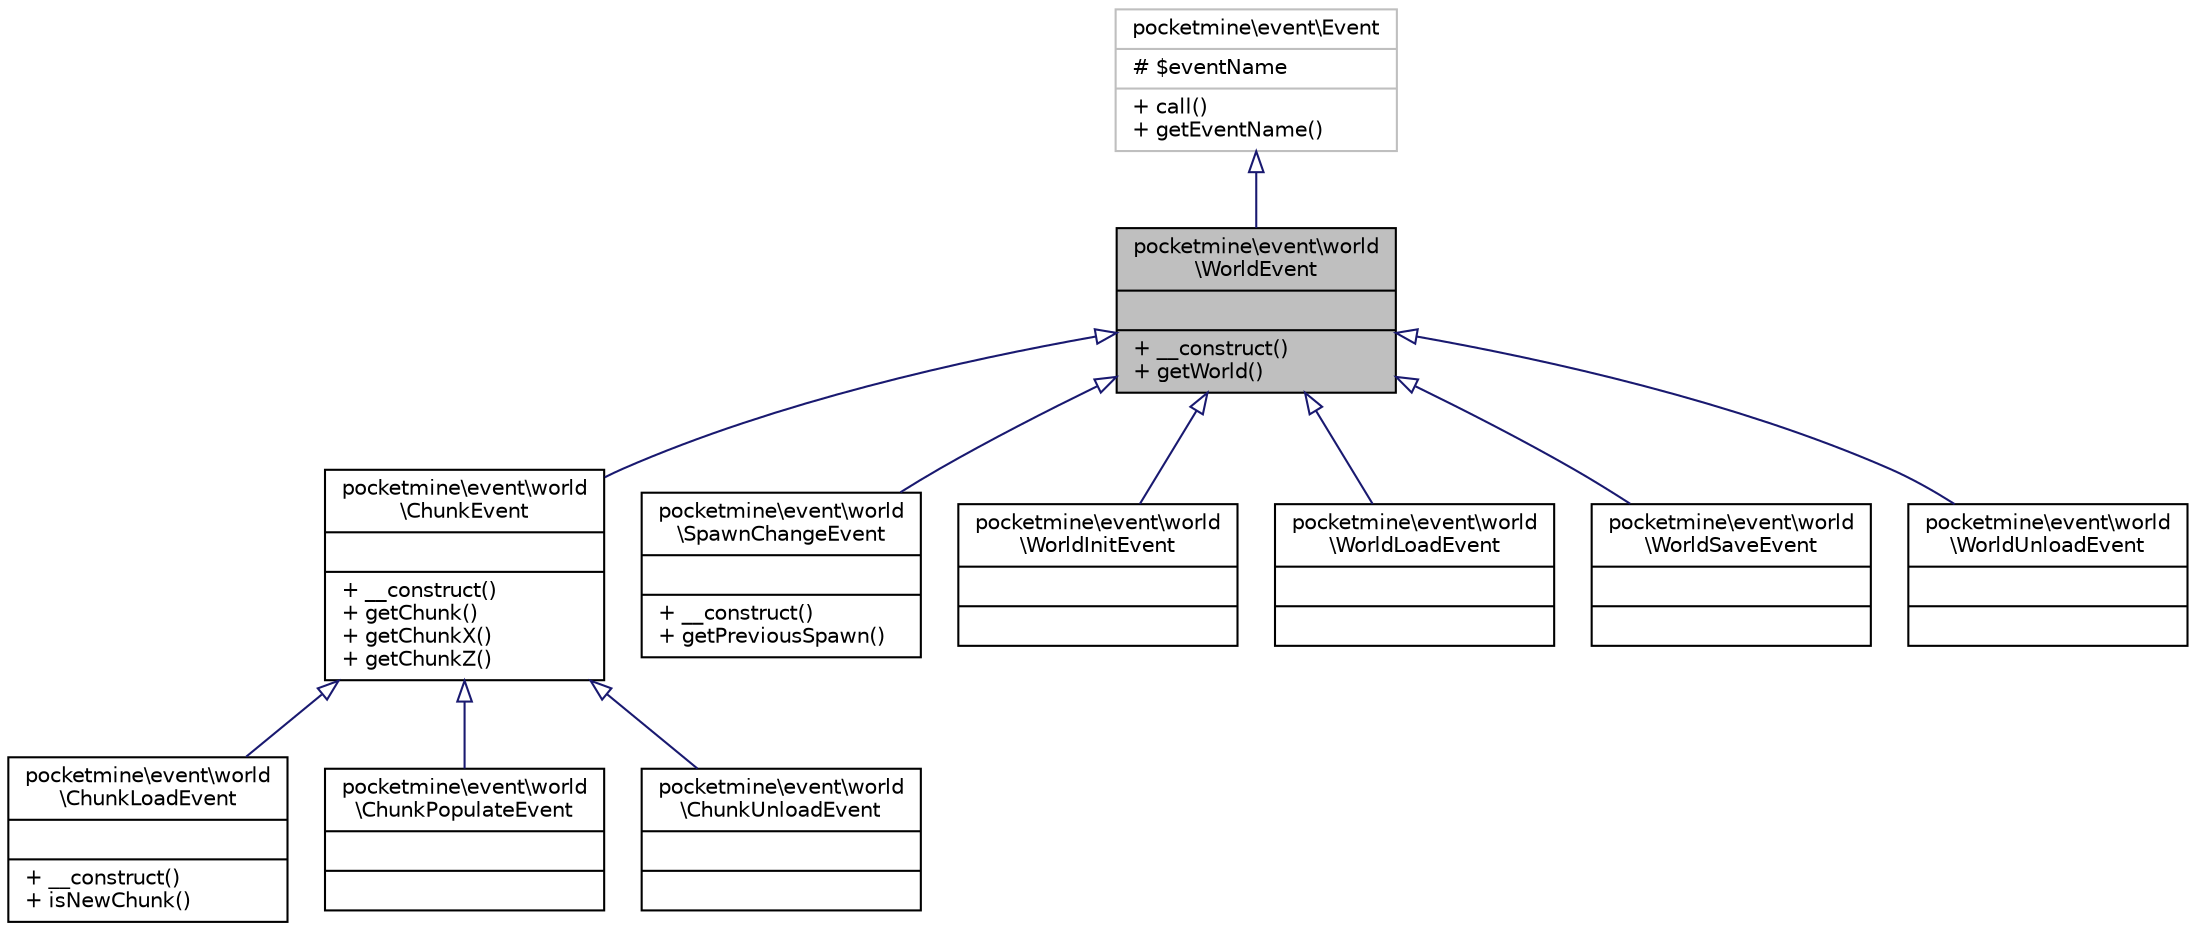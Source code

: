 digraph "pocketmine\event\world\WorldEvent"
{
 // INTERACTIVE_SVG=YES
 // LATEX_PDF_SIZE
  edge [fontname="Helvetica",fontsize="10",labelfontname="Helvetica",labelfontsize="10"];
  node [fontname="Helvetica",fontsize="10",shape=record];
  Node1 [label="{pocketmine\\event\\world\l\\WorldEvent\n||+ __construct()\l+ getWorld()\l}",height=0.2,width=0.4,color="black", fillcolor="grey75", style="filled", fontcolor="black",tooltip=" "];
  Node2 -> Node1 [dir="back",color="midnightblue",fontsize="10",style="solid",arrowtail="onormal",fontname="Helvetica"];
  Node2 [label="{pocketmine\\event\\Event\n|# $eventName\l|+ call()\l+ getEventName()\l}",height=0.2,width=0.4,color="grey75", fillcolor="white", style="filled",URL="$d1/d2f/classpocketmine_1_1event_1_1_event.html",tooltip=" "];
  Node1 -> Node3 [dir="back",color="midnightblue",fontsize="10",style="solid",arrowtail="onormal",fontname="Helvetica"];
  Node3 [label="{pocketmine\\event\\world\l\\ChunkEvent\n||+ __construct()\l+ getChunk()\l+ getChunkX()\l+ getChunkZ()\l}",height=0.2,width=0.4,color="black", fillcolor="white", style="filled",URL="$dd/d06/classpocketmine_1_1event_1_1world_1_1_chunk_event.html",tooltip=" "];
  Node3 -> Node4 [dir="back",color="midnightblue",fontsize="10",style="solid",arrowtail="onormal",fontname="Helvetica"];
  Node4 [label="{pocketmine\\event\\world\l\\ChunkLoadEvent\n||+ __construct()\l+ isNewChunk()\l}",height=0.2,width=0.4,color="black", fillcolor="white", style="filled",URL="$dd/df4/classpocketmine_1_1event_1_1world_1_1_chunk_load_event.html",tooltip=" "];
  Node3 -> Node5 [dir="back",color="midnightblue",fontsize="10",style="solid",arrowtail="onormal",fontname="Helvetica"];
  Node5 [label="{pocketmine\\event\\world\l\\ChunkPopulateEvent\n||}",height=0.2,width=0.4,color="black", fillcolor="white", style="filled",URL="$dd/d9c/classpocketmine_1_1event_1_1world_1_1_chunk_populate_event.html",tooltip=" "];
  Node3 -> Node6 [dir="back",color="midnightblue",fontsize="10",style="solid",arrowtail="onormal",fontname="Helvetica"];
  Node6 [label="{pocketmine\\event\\world\l\\ChunkUnloadEvent\n||}",height=0.2,width=0.4,color="black", fillcolor="white", style="filled",URL="$d1/df4/classpocketmine_1_1event_1_1world_1_1_chunk_unload_event.html",tooltip=" "];
  Node1 -> Node7 [dir="back",color="midnightblue",fontsize="10",style="solid",arrowtail="onormal",fontname="Helvetica"];
  Node7 [label="{pocketmine\\event\\world\l\\SpawnChangeEvent\n||+ __construct()\l+ getPreviousSpawn()\l}",height=0.2,width=0.4,color="black", fillcolor="white", style="filled",URL="$d3/d42/classpocketmine_1_1event_1_1world_1_1_spawn_change_event.html",tooltip=" "];
  Node1 -> Node8 [dir="back",color="midnightblue",fontsize="10",style="solid",arrowtail="onormal",fontname="Helvetica"];
  Node8 [label="{pocketmine\\event\\world\l\\WorldInitEvent\n||}",height=0.2,width=0.4,color="black", fillcolor="white", style="filled",URL="$da/d9d/classpocketmine_1_1event_1_1world_1_1_world_init_event.html",tooltip=" "];
  Node1 -> Node9 [dir="back",color="midnightblue",fontsize="10",style="solid",arrowtail="onormal",fontname="Helvetica"];
  Node9 [label="{pocketmine\\event\\world\l\\WorldLoadEvent\n||}",height=0.2,width=0.4,color="black", fillcolor="white", style="filled",URL="$dc/d09/classpocketmine_1_1event_1_1world_1_1_world_load_event.html",tooltip=" "];
  Node1 -> Node10 [dir="back",color="midnightblue",fontsize="10",style="solid",arrowtail="onormal",fontname="Helvetica"];
  Node10 [label="{pocketmine\\event\\world\l\\WorldSaveEvent\n||}",height=0.2,width=0.4,color="black", fillcolor="white", style="filled",URL="$de/dcc/classpocketmine_1_1event_1_1world_1_1_world_save_event.html",tooltip=" "];
  Node1 -> Node11 [dir="back",color="midnightblue",fontsize="10",style="solid",arrowtail="onormal",fontname="Helvetica"];
  Node11 [label="{pocketmine\\event\\world\l\\WorldUnloadEvent\n||}",height=0.2,width=0.4,color="black", fillcolor="white", style="filled",URL="$d4/d01/classpocketmine_1_1event_1_1world_1_1_world_unload_event.html",tooltip=" "];
}
